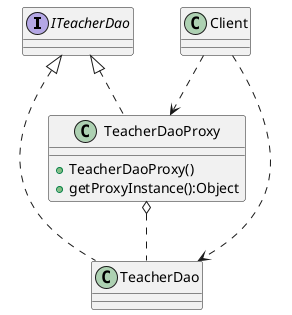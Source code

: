 @startuml

interface ITeacherDao
class TeacherDao
class TeacherDaoProxy

TeacherDaoProxy o.. TeacherDao
Client ..> TeacherDaoProxy
Client ..> TeacherDao
ITeacherDao <|.. TeacherDao
ITeacherDao <|.. TeacherDaoProxy

class TeacherDaoProxy {
    +TeacherDaoProxy()
    +getProxyInstance():Object
}

@enduml